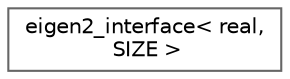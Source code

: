 digraph "类继承关系图"
{
 // LATEX_PDF_SIZE
  bgcolor="transparent";
  edge [fontname=Helvetica,fontsize=10,labelfontname=Helvetica,labelfontsize=10];
  node [fontname=Helvetica,fontsize=10,shape=box,height=0.2,width=0.4];
  rankdir="LR";
  Node0 [id="Node000000",label="eigen2_interface\< real,\l SIZE \>",height=0.2,width=0.4,color="grey40", fillcolor="white", style="filled",URL="$classeigen2__interface.html",tooltip=" "];
}
